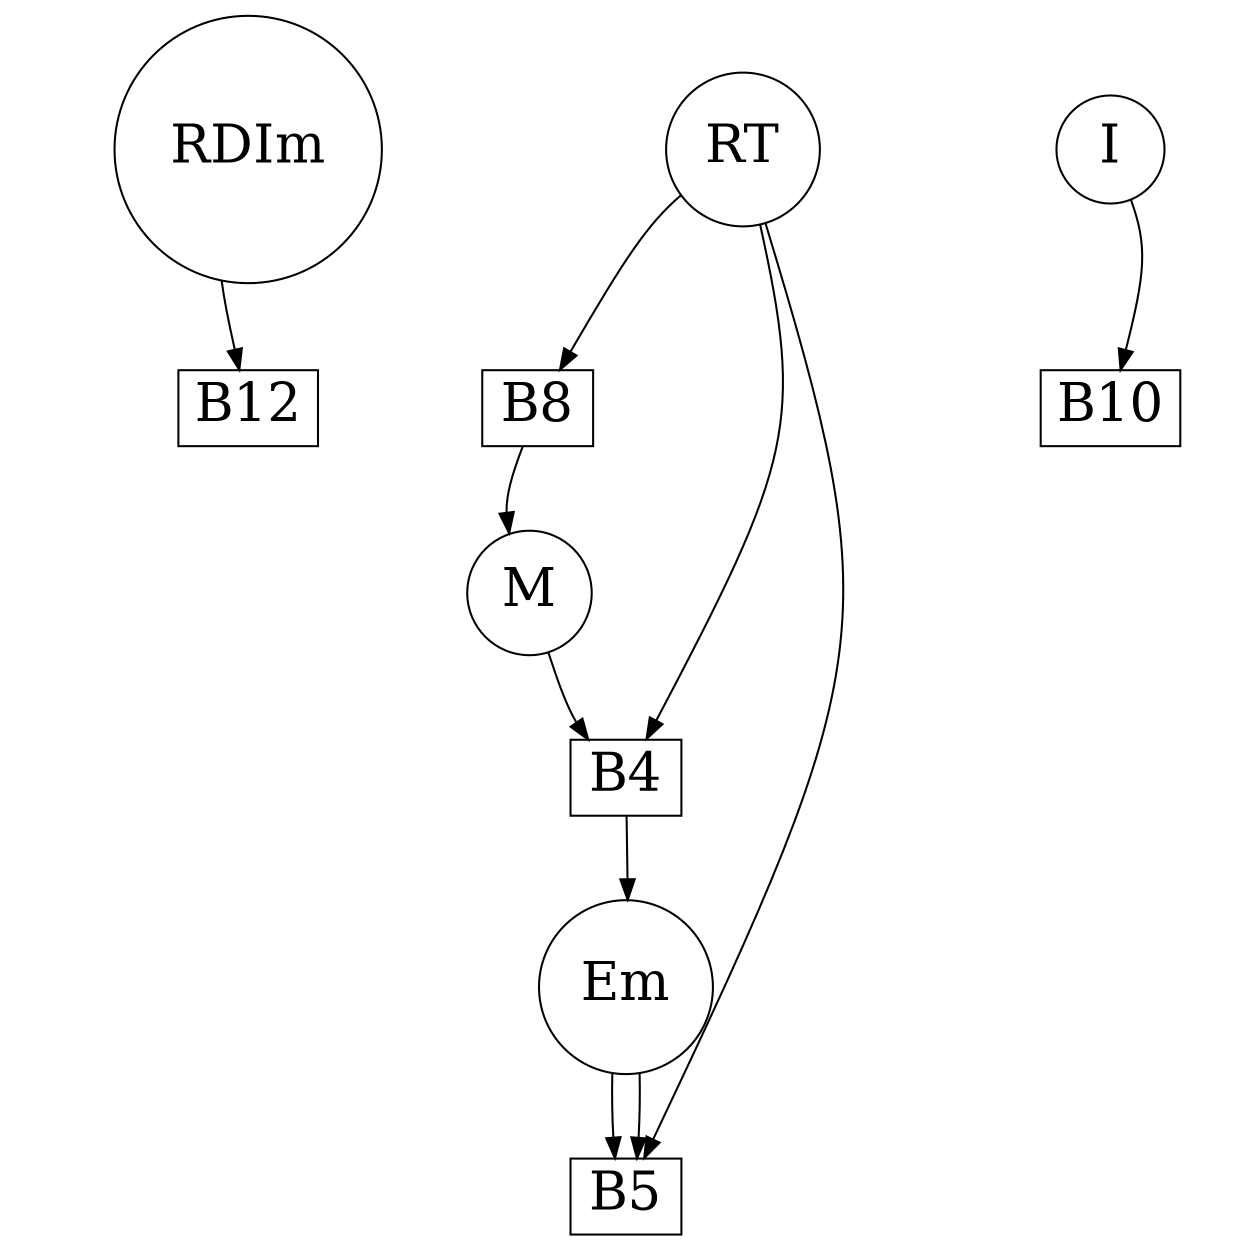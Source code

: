 strict digraph G {
remincross="true";
ratio="fill";
splines="curved";
overlap="true";
size="8.3,8.3";
B12 [shape="box", fontsize=26, pos="280.0,0.0!"];
RT [shape="circle", fontsize=26, pos="80.0,240.0!"];
Em [shape="circle", fontsize=26, pos="0.0,280.0!"];
I [shape="circle", fontsize=26, pos="240.0,120.0!"];
RDIm [shape="circle", fontsize=26, pos="300.0,80.0!"];
B10 [shape="box", fontsize=26, pos="160.0,80.0!"];
B5 [shape="box", fontsize=26, pos="0.0,160.0!"];
B4 [shape="box", fontsize=26, pos="80.0,360.0!"];
M [shape="circle", fontsize=26, pos="260.0,360.0!"];
B8 [shape="box", fontsize=26, pos="160.0,320.0!"];
B4 -> RT;
I -> B10;
B4 -> Em;
RDIm -> B12;
B8 -> M;
RT -> B8;
B5 -> Em;
M -> B4;
Em -> B5;
B5 -> RT;
}
